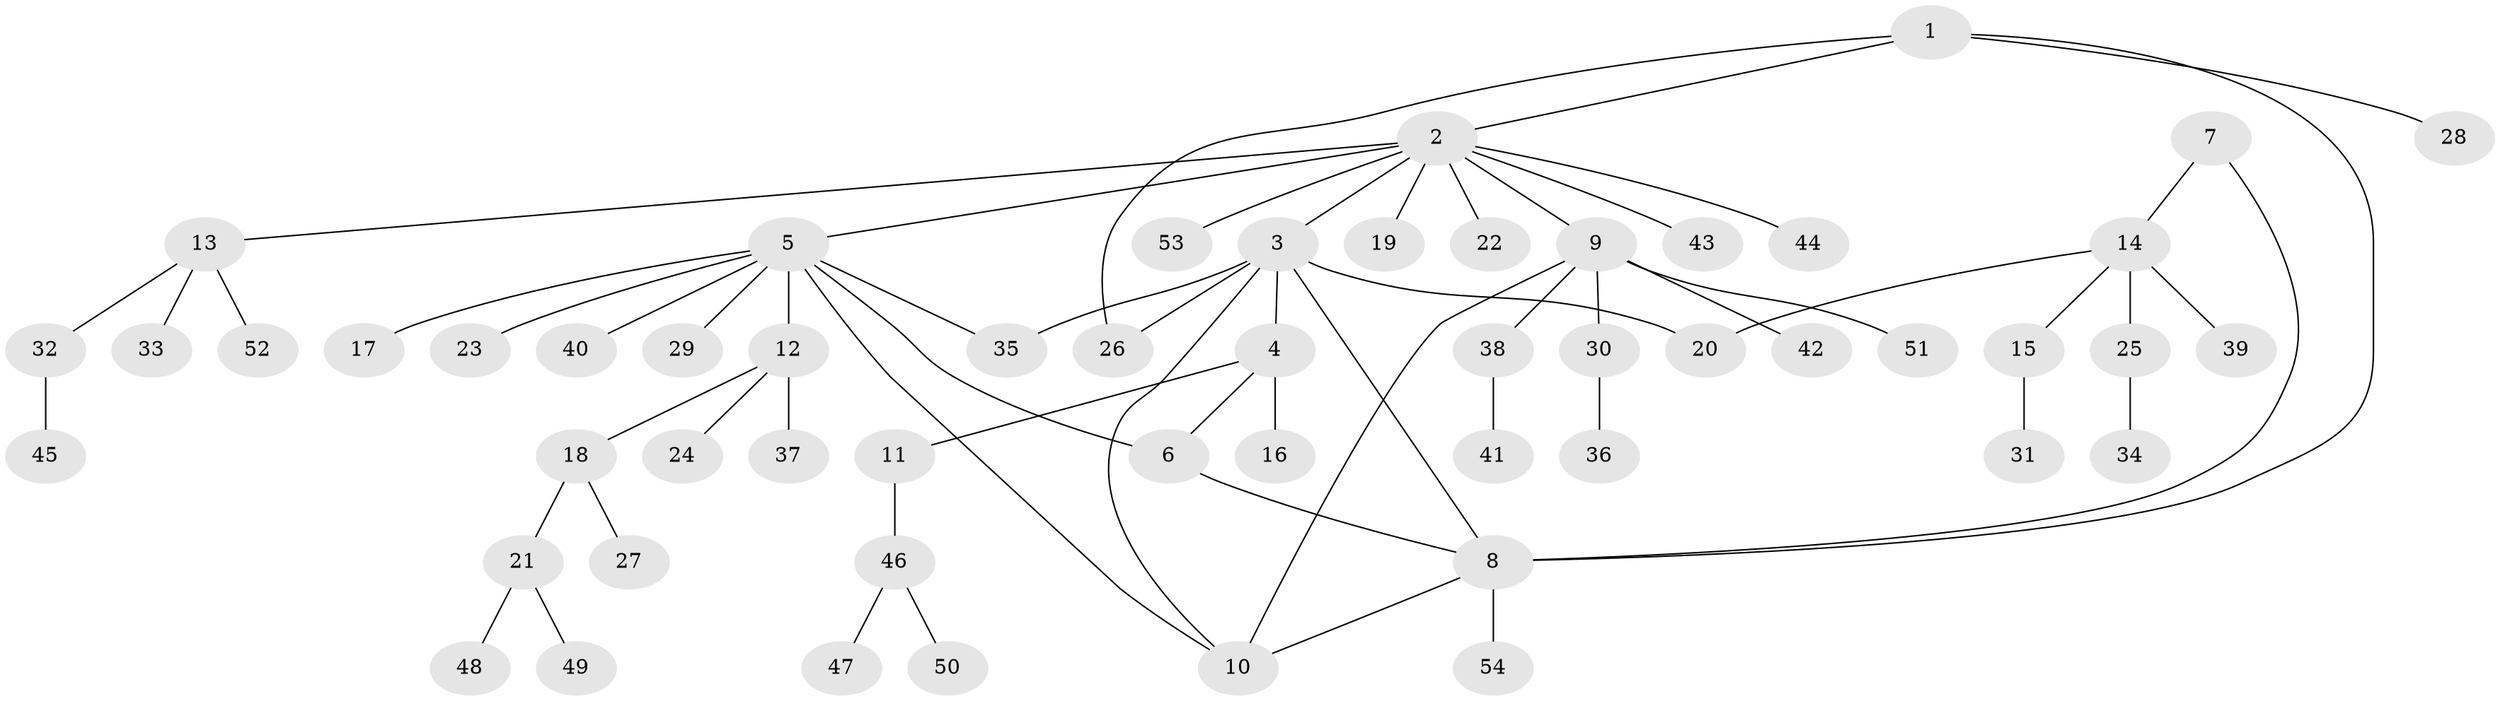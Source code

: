 // Generated by graph-tools (version 1.1) at 2025/02/03/09/25 03:02:32]
// undirected, 54 vertices, 62 edges
graph export_dot {
graph [start="1"]
  node [color=gray90,style=filled];
  1;
  2;
  3;
  4;
  5;
  6;
  7;
  8;
  9;
  10;
  11;
  12;
  13;
  14;
  15;
  16;
  17;
  18;
  19;
  20;
  21;
  22;
  23;
  24;
  25;
  26;
  27;
  28;
  29;
  30;
  31;
  32;
  33;
  34;
  35;
  36;
  37;
  38;
  39;
  40;
  41;
  42;
  43;
  44;
  45;
  46;
  47;
  48;
  49;
  50;
  51;
  52;
  53;
  54;
  1 -- 2;
  1 -- 8;
  1 -- 26;
  1 -- 28;
  2 -- 3;
  2 -- 5;
  2 -- 9;
  2 -- 13;
  2 -- 19;
  2 -- 22;
  2 -- 43;
  2 -- 44;
  2 -- 53;
  3 -- 4;
  3 -- 8;
  3 -- 10;
  3 -- 20;
  3 -- 26;
  3 -- 35;
  4 -- 6;
  4 -- 11;
  4 -- 16;
  5 -- 6;
  5 -- 10;
  5 -- 12;
  5 -- 17;
  5 -- 23;
  5 -- 29;
  5 -- 35;
  5 -- 40;
  6 -- 8;
  7 -- 8;
  7 -- 14;
  8 -- 10;
  8 -- 54;
  9 -- 10;
  9 -- 30;
  9 -- 38;
  9 -- 42;
  9 -- 51;
  11 -- 46;
  12 -- 18;
  12 -- 24;
  12 -- 37;
  13 -- 32;
  13 -- 33;
  13 -- 52;
  14 -- 15;
  14 -- 20;
  14 -- 25;
  14 -- 39;
  15 -- 31;
  18 -- 21;
  18 -- 27;
  21 -- 48;
  21 -- 49;
  25 -- 34;
  30 -- 36;
  32 -- 45;
  38 -- 41;
  46 -- 47;
  46 -- 50;
}
